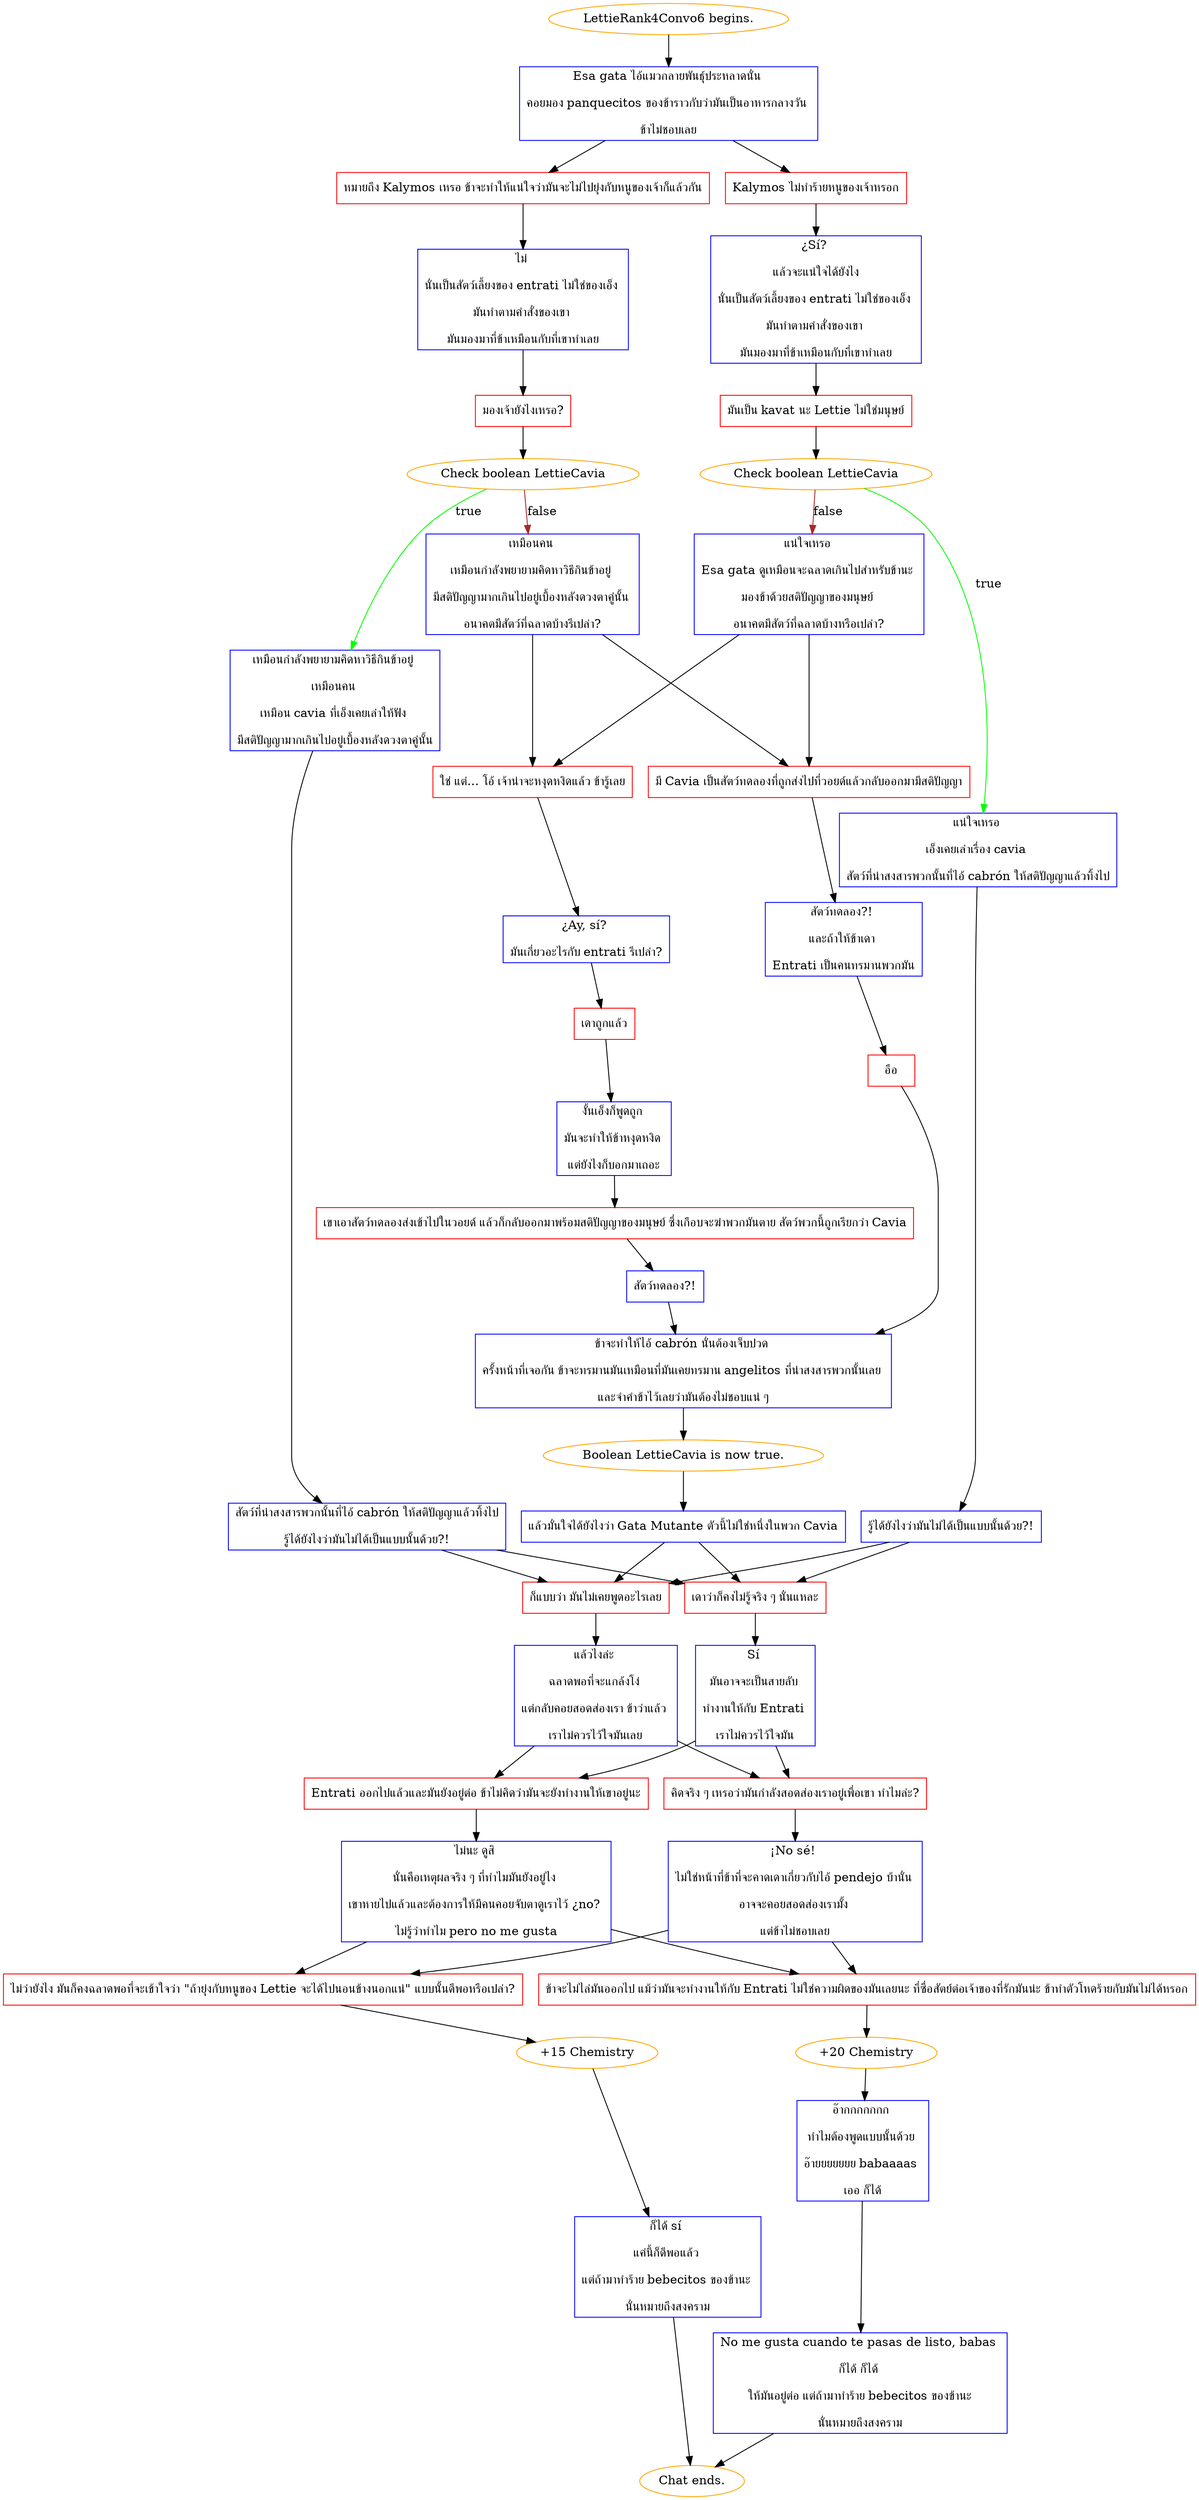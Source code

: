 digraph {
	"LettieRank4Convo6 begins." [color=orange];
		"LettieRank4Convo6 begins." -> j3579470787;
	j3579470787 [label="Esa gata ไอ้แมวกลายพันธุ์ประหลาดนั่น 
คอยมอง panquecitos ของข้าราวกับว่ามันเป็นอาหารกลางวัน 
ข้าไม่ชอบเลย",shape=box,color=blue];
		j3579470787 -> j1117906255;
		j3579470787 -> j236405024;
	j1117906255 [label="หมายถึง Kalymos เหรอ ข้าจะทำให้แน่ใจว่ามันจะไม่ไปยุ่งกับหนูของเจ้าก็แล้วกัน",shape=box,color=red];
		j1117906255 -> j611612856;
	j236405024 [label="Kalymos ไม่ทำร้ายหนูของเจ้าหรอก",shape=box,color=red];
		j236405024 -> j1766354391;
	j611612856 [label="ไม่ 
นั่นเป็นสัตว์เลี้ยงของ entrati ไม่ใช่ของเอ็ง 
มันทำตามคำสั่งของเขา 
มันมองมาที่ข้าเหมือนกับที่เขาทำเลย",shape=box,color=blue];
		j611612856 -> j3366305615;
	j1766354391 [label="¿Sí? 
แล้วจะแน่ใจได้ยังไง
นั่นเป็นสัตว์เลี้ยงของ entrati ไม่ใช่ของเอ็ง 
มันทำตามคำสั่งของเขา 
มันมองมาที่ข้าเหมือนกับที่เขาทำเลย",shape=box,color=blue];
		j1766354391 -> j3411016743;
	j3366305615 [label="มองเจ้ายังไงเหรอ?",shape=box,color=red];
		j3366305615 -> j4254769564;
	j3411016743 [label="มันเป็น kavat นะ Lettie ไม่ใช่มนุษย์",shape=box,color=red];
		j3411016743 -> j4287006142;
	j4254769564 [label="Check boolean LettieCavia",color=orange];
		j4254769564 -> j1904114351 [label=true,color=green];
		j4254769564 -> j3944087759 [label=false,color=brown];
	j4287006142 [label="Check boolean LettieCavia",color=orange];
		j4287006142 -> j576452372 [label=true,color=green];
		j4287006142 -> j2009489936 [label=false,color=brown];
	j1904114351 [label="เหมือนกำลังพยายามคิดหาวิธีกินข้าอยู่ 
เหมือนคน 
เหมือน cavia ที่เอ็งเคยเล่าให้ฟัง 
มีสติปัญญามากเกินไปอยู่เบื้องหลังดวงตาคู่นั้น",shape=box,color=blue];
		j1904114351 -> j1924207922;
	j3944087759 [label="เหมือนคน 
เหมือนกำลังพยายามคิดหาวิธีกินข้าอยู่ 
มีสติปัญญามากเกินไปอยู่เบื้องหลังดวงตาคู่นั้น 
อนาคตมีสัตว์ที่ฉลาดบ้างรึเปล่า?",shape=box,color=blue];
		j3944087759 -> j3651420660;
		j3944087759 -> j2047919449;
	j576452372 [label="แน่ใจเหรอ 
เอ็งเคยเล่าเรื่อง cavia 
สัตว์ที่น่าสงสารพวกนั้นที่ไอ้ cabrón ให้สติปัญญาแล้วทิ้งไป",shape=box,color=blue];
		j576452372 -> j90676765;
	j2009489936 [label="แน่ใจเหรอ 
Esa gata ดูเหมือนจะฉลาดเกินไปสำหรับข้านะ 
มองข้าด้วยสติปัญญาของมนุษย์ 
อนาคตมีสัตว์ที่ฉลาดบ้างหรือเปล่า?",shape=box,color=blue];
		j2009489936 -> j3651420660;
		j2009489936 -> j2047919449;
	j1924207922 [label="สัตว์ที่น่าสงสารพวกนั้นที่ไอ้ cabrón ให้สติปัญญาแล้วทิ้งไป
รู้ได้ยังไงว่ามันไม่ได้เป็นแบบนั้นด้วย?!",shape=box,color=blue];
		j1924207922 -> j3450851701;
		j1924207922 -> j513094269;
	j3651420660 [label="มี Cavia เป็นสัตว์ทดลองที่ถูกส่งไปที่วอยด์แล้วกลับออกมามีสติปัญญา",shape=box,color=red];
		j3651420660 -> j1476217200;
	j2047919449 [label="ใช่ แต่... โอ้ เจ้าน่าจะหงุดหงิดแล้ว ข้ารู้เลย",shape=box,color=red];
		j2047919449 -> j2454218553;
	j90676765 [label="รู้ได้ยังไงว่ามันไม่ได้เป็นแบบนั้นด้วย?!",shape=box,color=blue];
		j90676765 -> j3450851701;
		j90676765 -> j513094269;
	j3450851701 [label="ก็แบบว่า มันไม่เคยพูดอะไรเลย",shape=box,color=red];
		j3450851701 -> j3611634555;
	j513094269 [label="เดาว่าก็คงไม่รู้จริง ๆ นั่นแหละ",shape=box,color=red];
		j513094269 -> j3961584850;
	j1476217200 [label="สัตว์ทดลอง?! 
และถ้าให้ข้าเดา 
Entrati เป็นคนทรมานพวกมัน",shape=box,color=blue];
		j1476217200 -> j1552083921;
	j2454218553 [label="¿Ay, sí? 
มันเกี่ยวอะไรกับ entrati รึเปล่า?",shape=box,color=blue];
		j2454218553 -> j2777892365;
	j3611634555 [label="แล้วไงล่ะ 
ฉลาดพอที่จะแกล้งโง่ 
แต่กลับคอยสอดส่องเรา ข้าว่าแล้ว 
เราไม่ควรไว้ใจมันเลย",shape=box,color=blue];
		j3611634555 -> j3414138293;
		j3611634555 -> j1434137173;
	j3961584850 [label="Sí 
มันอาจจะเป็นสายลับ 
ทำงานให้กับ Entrati 
เราไม่ควรไว้ใจมัน",shape=box,color=blue];
		j3961584850 -> j3414138293;
		j3961584850 -> j1434137173;
	j1552083921 [label="อือ",shape=box,color=red];
		j1552083921 -> j2192128757;
	j2777892365 [label="เดาถูกแล้ว",shape=box,color=red];
		j2777892365 -> j1674594855;
	j3414138293 [label="Entrati ออกไปแล้วและมันยังอยู่ต่อ ข้าไม่คิดว่ามันจะยังทำงานให้เขาอยู่นะ",shape=box,color=red];
		j3414138293 -> j3805270650;
	j1434137173 [label="คิดจริง ๆ เหรอว่ามันกำลังสอดส่องเราอยู่เพื่อเขา ทำไมล่ะ?",shape=box,color=red];
		j1434137173 -> j3478448173;
	j2192128757 [label="ข้าจะทำให้ไอ้ cabrón นั่นต้องเจ็บปวด 
ครั้งหน้าที่เจอกัน ข้าจะทรมานมันเหมือนที่มันเคยทรมาน angelitos ที่น่าสงสารพวกนั้นเลย 
และจำคำข้าไว้เลยว่ามันต้องไม่ชอบแน่ ๆ",shape=box,color=blue];
		j2192128757 -> j3635393694;
	j1674594855 [label="งั้นเอ็งก็พูดถูก 
มันจะทำให้ข้าหงุดหงิด 
แต่ยังไงก็บอกมาเถอะ",shape=box,color=blue];
		j1674594855 -> j2470498113;
	j3805270650 [label="ไม่นะ ดูสิ 
นั่นคือเหตุผลจริง ๆ ที่ทำไมมันยังอยู่ไง 
เขาหายไปแล้วและต้องการให้มีคนคอยจับตาดูเราไว้ ¿no? 
ไม่รู้ว่าทำไม pero no me gusta",shape=box,color=blue];
		j3805270650 -> j103820901;
		j3805270650 -> j287987952;
	j3478448173 [label="¡No sé! 
ไม่ใช่หน้าที่ข้าที่จะคาดเดาเกี่ยวกับไอ้ pendejo บ้านั่น 
อาจจะคอยสอดส่องเรามั้ง 
แต่ข้าไม่ชอบเลย",shape=box,color=blue];
		j3478448173 -> j103820901;
		j3478448173 -> j287987952;
	j3635393694 [label="Boolean LettieCavia is now true.",color=orange];
		j3635393694 -> j3284010860;
	j2470498113 [label="เขาเอาสัตว์ทดลองส่งเข้าไปในวอยด์ แล้วก็กลับออกมาพร้อมสติปัญญาของมนุษย์ ซึ่งเกือบจะฆ่าพวกมันตาย สัตว์พวกนี้ถูกเรียกว่า Cavia",shape=box,color=red];
		j2470498113 -> j3947927761;
	j103820901 [label="ไม่ว่ายังไง มันก็คงฉลาดพอที่จะเข้าใจว่า \"ถ้ายุ่งกับหนูของ Lettie จะได้ไปนอนข้างนอกแน่\" แบบนั้นดีพอหรือเปล่า?",shape=box,color=red];
		j103820901 -> j1635322005;
	j287987952 [label="ข้าจะไม่ไล่มันออกไป แม้ว่ามันจะทำงานให้กับ Entrati ไม่ใช่ความผิดของมันเลยนะ ที่ซื่อสัตย์ต่อเจ้าของที่รักมันน่ะ ข้าทำตัวโหดร้ายกับมันไม่ได้หรอก",shape=box,color=red];
		j287987952 -> j517153138;
	j3284010860 [label="แล้วมั่นใจได้ยังไงว่า Gata Mutante ตัวนี้ไม่ใช่หนึ่งในพวก Cavia",shape=box,color=blue];
		j3284010860 -> j3450851701;
		j3284010860 -> j513094269;
	j3947927761 [label="สัตว์ทดลอง?!",shape=box,color=blue];
		j3947927761 -> j2192128757;
	j1635322005 [label="+15 Chemistry",color=orange];
		j1635322005 -> j2712435520;
	j517153138 [label="+20 Chemistry",color=orange];
		j517153138 -> j1040318150;
	j2712435520 [label="ก็ได้ sí 
แค่นี้ก็ดีพอแล้ว 
แต่ถ้ามาทำร้าย bebecitos ของข้านะ 
นั่นหมายถึงสงคราม",shape=box,color=blue];
		j2712435520 -> "Chat ends.";
	j1040318150 [label="อ๊ากกกกกกก 
ทำไมต้องพูดแบบนั้นด้วย 
อ๊ายยยยยยย babaaaas 
เออ ก็ได้",shape=box,color=blue];
		j1040318150 -> j739476849;
	"Chat ends." [color=orange];
	j739476849 [label="No me gusta cuando te pasas de listo, babas 
ก็ได้ ก็ได้ 
ให้มันอยู่ต่อ แต่ถ้ามาทำร้าย bebecitos ของข้านะ
นั่นหมายถึงสงคราม",shape=box,color=blue];
		j739476849 -> "Chat ends.";
}
